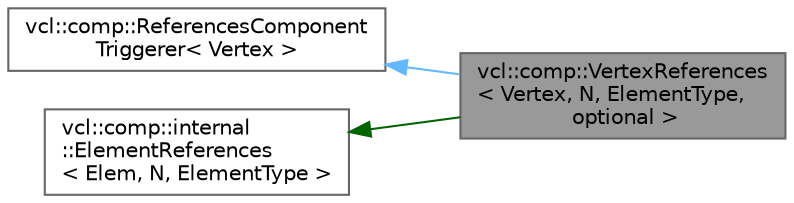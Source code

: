 digraph "vcl::comp::VertexReferences&lt; Vertex, N, ElementType, optional &gt;"
{
 // LATEX_PDF_SIZE
  bgcolor="transparent";
  edge [fontname=Helvetica,fontsize=10,labelfontname=Helvetica,labelfontsize=10];
  node [fontname=Helvetica,fontsize=10,shape=box,height=0.2,width=0.4];
  rankdir="LR";
  Node1 [label="vcl::comp::VertexReferences\l\< Vertex, N, ElementType,\l optional \>",height=0.2,width=0.4,color="gray40", fillcolor="grey60", style="filled", fontcolor="black",tooltip=" "];
  Node2 -> Node1 [dir="back",color="steelblue1",style="solid"];
  Node2 [label="vcl::comp::ReferencesComponent\lTriggerer\< Vertex \>",height=0.2,width=0.4,color="gray40", fillcolor="white", style="filled",URL="$classvcl_1_1comp_1_1ReferencesComponentTriggerer.html",tooltip=" "];
  Node3 -> Node1 [dir="back",color="darkgreen",style="solid"];
  Node3 [label="vcl::comp::internal\l::ElementReferences\l\< Elem, N, ElementType \>",height=0.2,width=0.4,color="gray40", fillcolor="white", style="filled",tooltip=" "];
}
